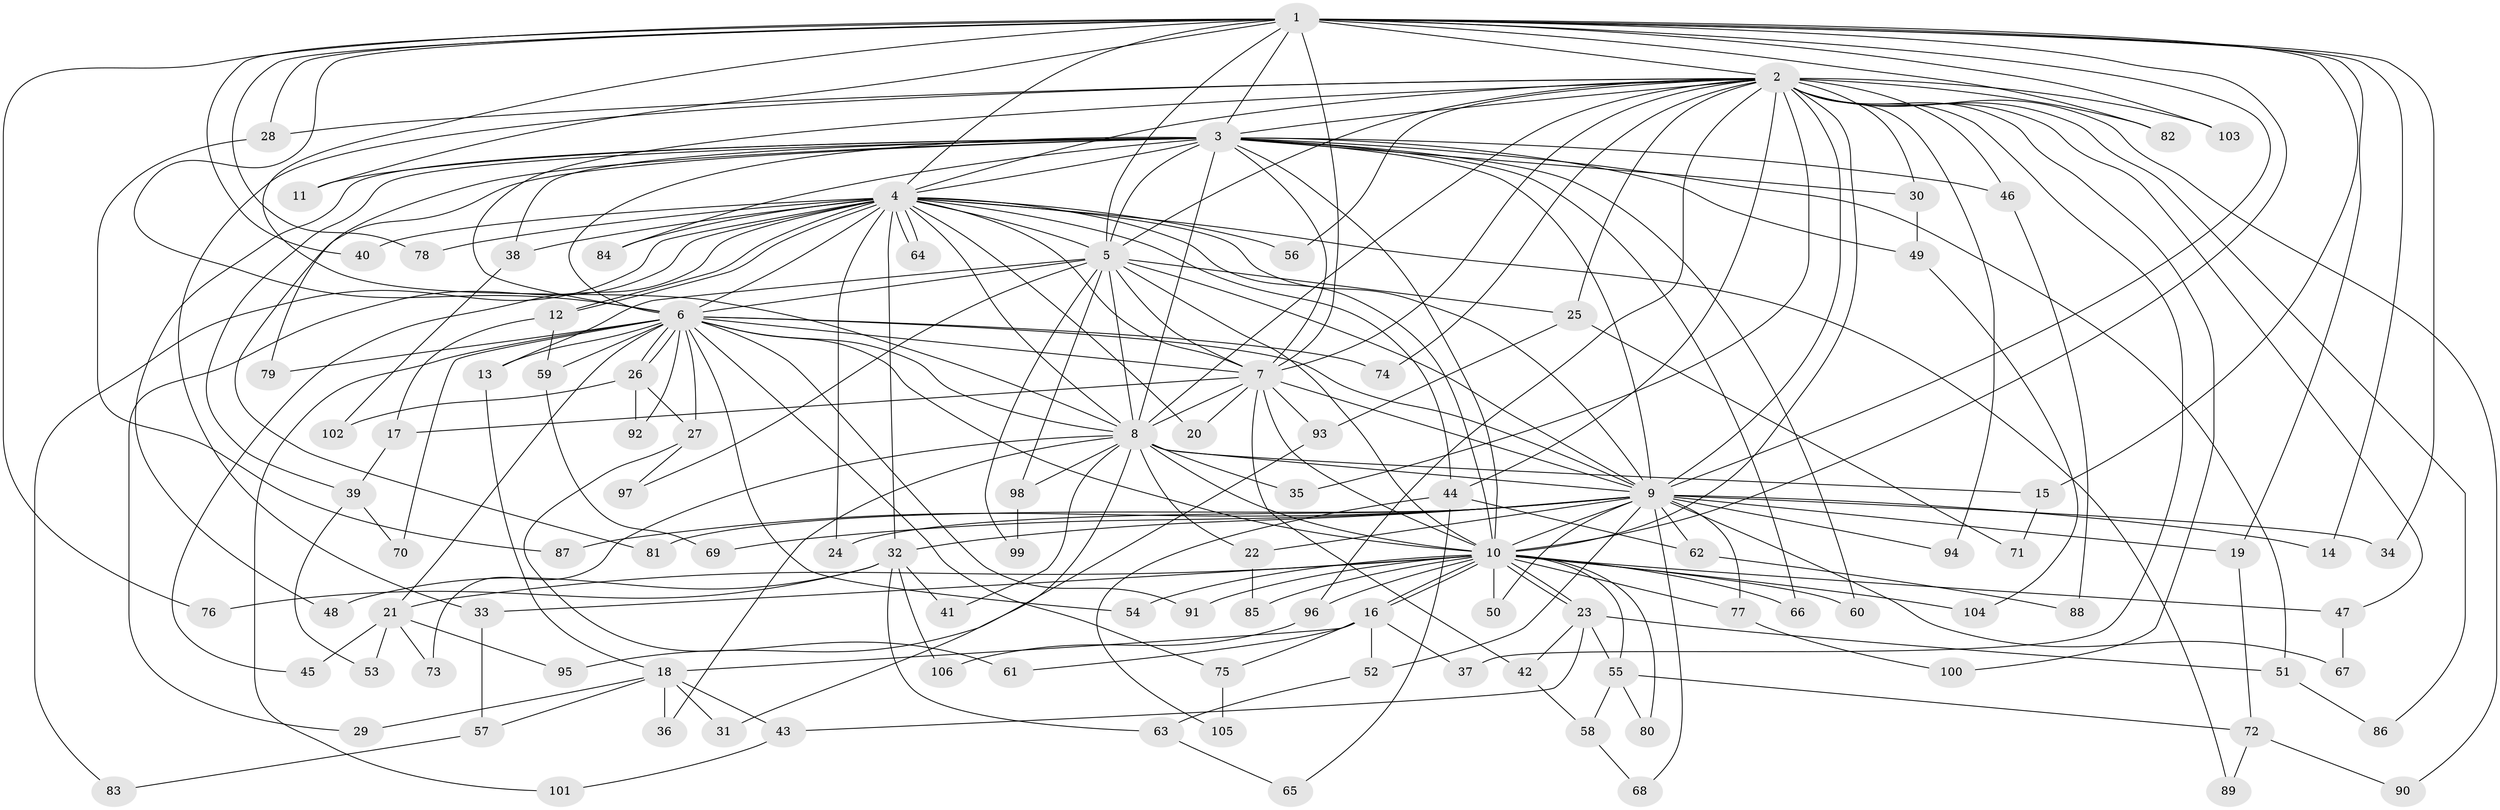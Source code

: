 // coarse degree distribution, {14: 0.018867924528301886, 29: 0.018867924528301886, 21: 0.03773584905660377, 9: 0.018867924528301886, 11: 0.03773584905660377, 19: 0.018867924528301886, 3: 0.22641509433962265, 4: 0.07547169811320754, 7: 0.018867924528301886, 5: 0.03773584905660377, 2: 0.37735849056603776, 8: 0.03773584905660377, 6: 0.03773584905660377, 1: 0.03773584905660377}
// Generated by graph-tools (version 1.1) at 2025/49/03/04/25 22:49:20]
// undirected, 106 vertices, 237 edges
graph export_dot {
  node [color=gray90,style=filled];
  1;
  2;
  3;
  4;
  5;
  6;
  7;
  8;
  9;
  10;
  11;
  12;
  13;
  14;
  15;
  16;
  17;
  18;
  19;
  20;
  21;
  22;
  23;
  24;
  25;
  26;
  27;
  28;
  29;
  30;
  31;
  32;
  33;
  34;
  35;
  36;
  37;
  38;
  39;
  40;
  41;
  42;
  43;
  44;
  45;
  46;
  47;
  48;
  49;
  50;
  51;
  52;
  53;
  54;
  55;
  56;
  57;
  58;
  59;
  60;
  61;
  62;
  63;
  64;
  65;
  66;
  67;
  68;
  69;
  70;
  71;
  72;
  73;
  74;
  75;
  76;
  77;
  78;
  79;
  80;
  81;
  82;
  83;
  84;
  85;
  86;
  87;
  88;
  89;
  90;
  91;
  92;
  93;
  94;
  95;
  96;
  97;
  98;
  99;
  100;
  101;
  102;
  103;
  104;
  105;
  106;
  1 -- 2;
  1 -- 3;
  1 -- 4;
  1 -- 5;
  1 -- 6;
  1 -- 7;
  1 -- 8;
  1 -- 9;
  1 -- 10;
  1 -- 11;
  1 -- 14;
  1 -- 15;
  1 -- 19;
  1 -- 28;
  1 -- 34;
  1 -- 40;
  1 -- 76;
  1 -- 78;
  1 -- 82;
  1 -- 103;
  2 -- 3;
  2 -- 4;
  2 -- 5;
  2 -- 6;
  2 -- 7;
  2 -- 8;
  2 -- 9;
  2 -- 10;
  2 -- 25;
  2 -- 28;
  2 -- 30;
  2 -- 33;
  2 -- 35;
  2 -- 37;
  2 -- 44;
  2 -- 46;
  2 -- 47;
  2 -- 56;
  2 -- 74;
  2 -- 82;
  2 -- 86;
  2 -- 90;
  2 -- 94;
  2 -- 96;
  2 -- 100;
  2 -- 103;
  3 -- 4;
  3 -- 5;
  3 -- 6;
  3 -- 7;
  3 -- 8;
  3 -- 9;
  3 -- 10;
  3 -- 11;
  3 -- 30;
  3 -- 38;
  3 -- 39;
  3 -- 46;
  3 -- 48;
  3 -- 49;
  3 -- 51;
  3 -- 60;
  3 -- 66;
  3 -- 79;
  3 -- 81;
  3 -- 84;
  4 -- 5;
  4 -- 6;
  4 -- 7;
  4 -- 8;
  4 -- 9;
  4 -- 10;
  4 -- 12;
  4 -- 12;
  4 -- 20;
  4 -- 24;
  4 -- 29;
  4 -- 32;
  4 -- 38;
  4 -- 40;
  4 -- 44;
  4 -- 45;
  4 -- 56;
  4 -- 64;
  4 -- 64;
  4 -- 78;
  4 -- 83;
  4 -- 84;
  4 -- 89;
  5 -- 6;
  5 -- 7;
  5 -- 8;
  5 -- 9;
  5 -- 10;
  5 -- 13;
  5 -- 25;
  5 -- 97;
  5 -- 98;
  5 -- 99;
  6 -- 7;
  6 -- 8;
  6 -- 9;
  6 -- 10;
  6 -- 13;
  6 -- 21;
  6 -- 26;
  6 -- 26;
  6 -- 27;
  6 -- 54;
  6 -- 59;
  6 -- 70;
  6 -- 74;
  6 -- 75;
  6 -- 79;
  6 -- 91;
  6 -- 92;
  6 -- 101;
  7 -- 8;
  7 -- 9;
  7 -- 10;
  7 -- 17;
  7 -- 20;
  7 -- 42;
  7 -- 93;
  8 -- 9;
  8 -- 10;
  8 -- 15;
  8 -- 22;
  8 -- 31;
  8 -- 35;
  8 -- 36;
  8 -- 41;
  8 -- 73;
  8 -- 98;
  9 -- 10;
  9 -- 14;
  9 -- 19;
  9 -- 22;
  9 -- 24;
  9 -- 32;
  9 -- 34;
  9 -- 50;
  9 -- 52;
  9 -- 62;
  9 -- 67;
  9 -- 68;
  9 -- 69;
  9 -- 77;
  9 -- 81;
  9 -- 87;
  9 -- 94;
  10 -- 16;
  10 -- 16;
  10 -- 21;
  10 -- 23;
  10 -- 23;
  10 -- 33;
  10 -- 47;
  10 -- 50;
  10 -- 54;
  10 -- 55;
  10 -- 60;
  10 -- 66;
  10 -- 77;
  10 -- 80;
  10 -- 85;
  10 -- 91;
  10 -- 96;
  10 -- 104;
  12 -- 17;
  12 -- 59;
  13 -- 18;
  15 -- 71;
  16 -- 18;
  16 -- 37;
  16 -- 52;
  16 -- 61;
  16 -- 75;
  17 -- 39;
  18 -- 29;
  18 -- 31;
  18 -- 36;
  18 -- 43;
  18 -- 57;
  19 -- 72;
  21 -- 45;
  21 -- 53;
  21 -- 73;
  21 -- 95;
  22 -- 85;
  23 -- 42;
  23 -- 43;
  23 -- 51;
  23 -- 55;
  25 -- 71;
  25 -- 93;
  26 -- 27;
  26 -- 92;
  26 -- 102;
  27 -- 61;
  27 -- 97;
  28 -- 87;
  30 -- 49;
  32 -- 41;
  32 -- 48;
  32 -- 63;
  32 -- 76;
  32 -- 106;
  33 -- 57;
  38 -- 102;
  39 -- 53;
  39 -- 70;
  42 -- 58;
  43 -- 101;
  44 -- 62;
  44 -- 65;
  44 -- 105;
  46 -- 88;
  47 -- 67;
  49 -- 104;
  51 -- 86;
  52 -- 63;
  55 -- 58;
  55 -- 72;
  55 -- 80;
  57 -- 83;
  58 -- 68;
  59 -- 69;
  62 -- 88;
  63 -- 65;
  72 -- 89;
  72 -- 90;
  75 -- 105;
  77 -- 100;
  93 -- 95;
  96 -- 106;
  98 -- 99;
}
